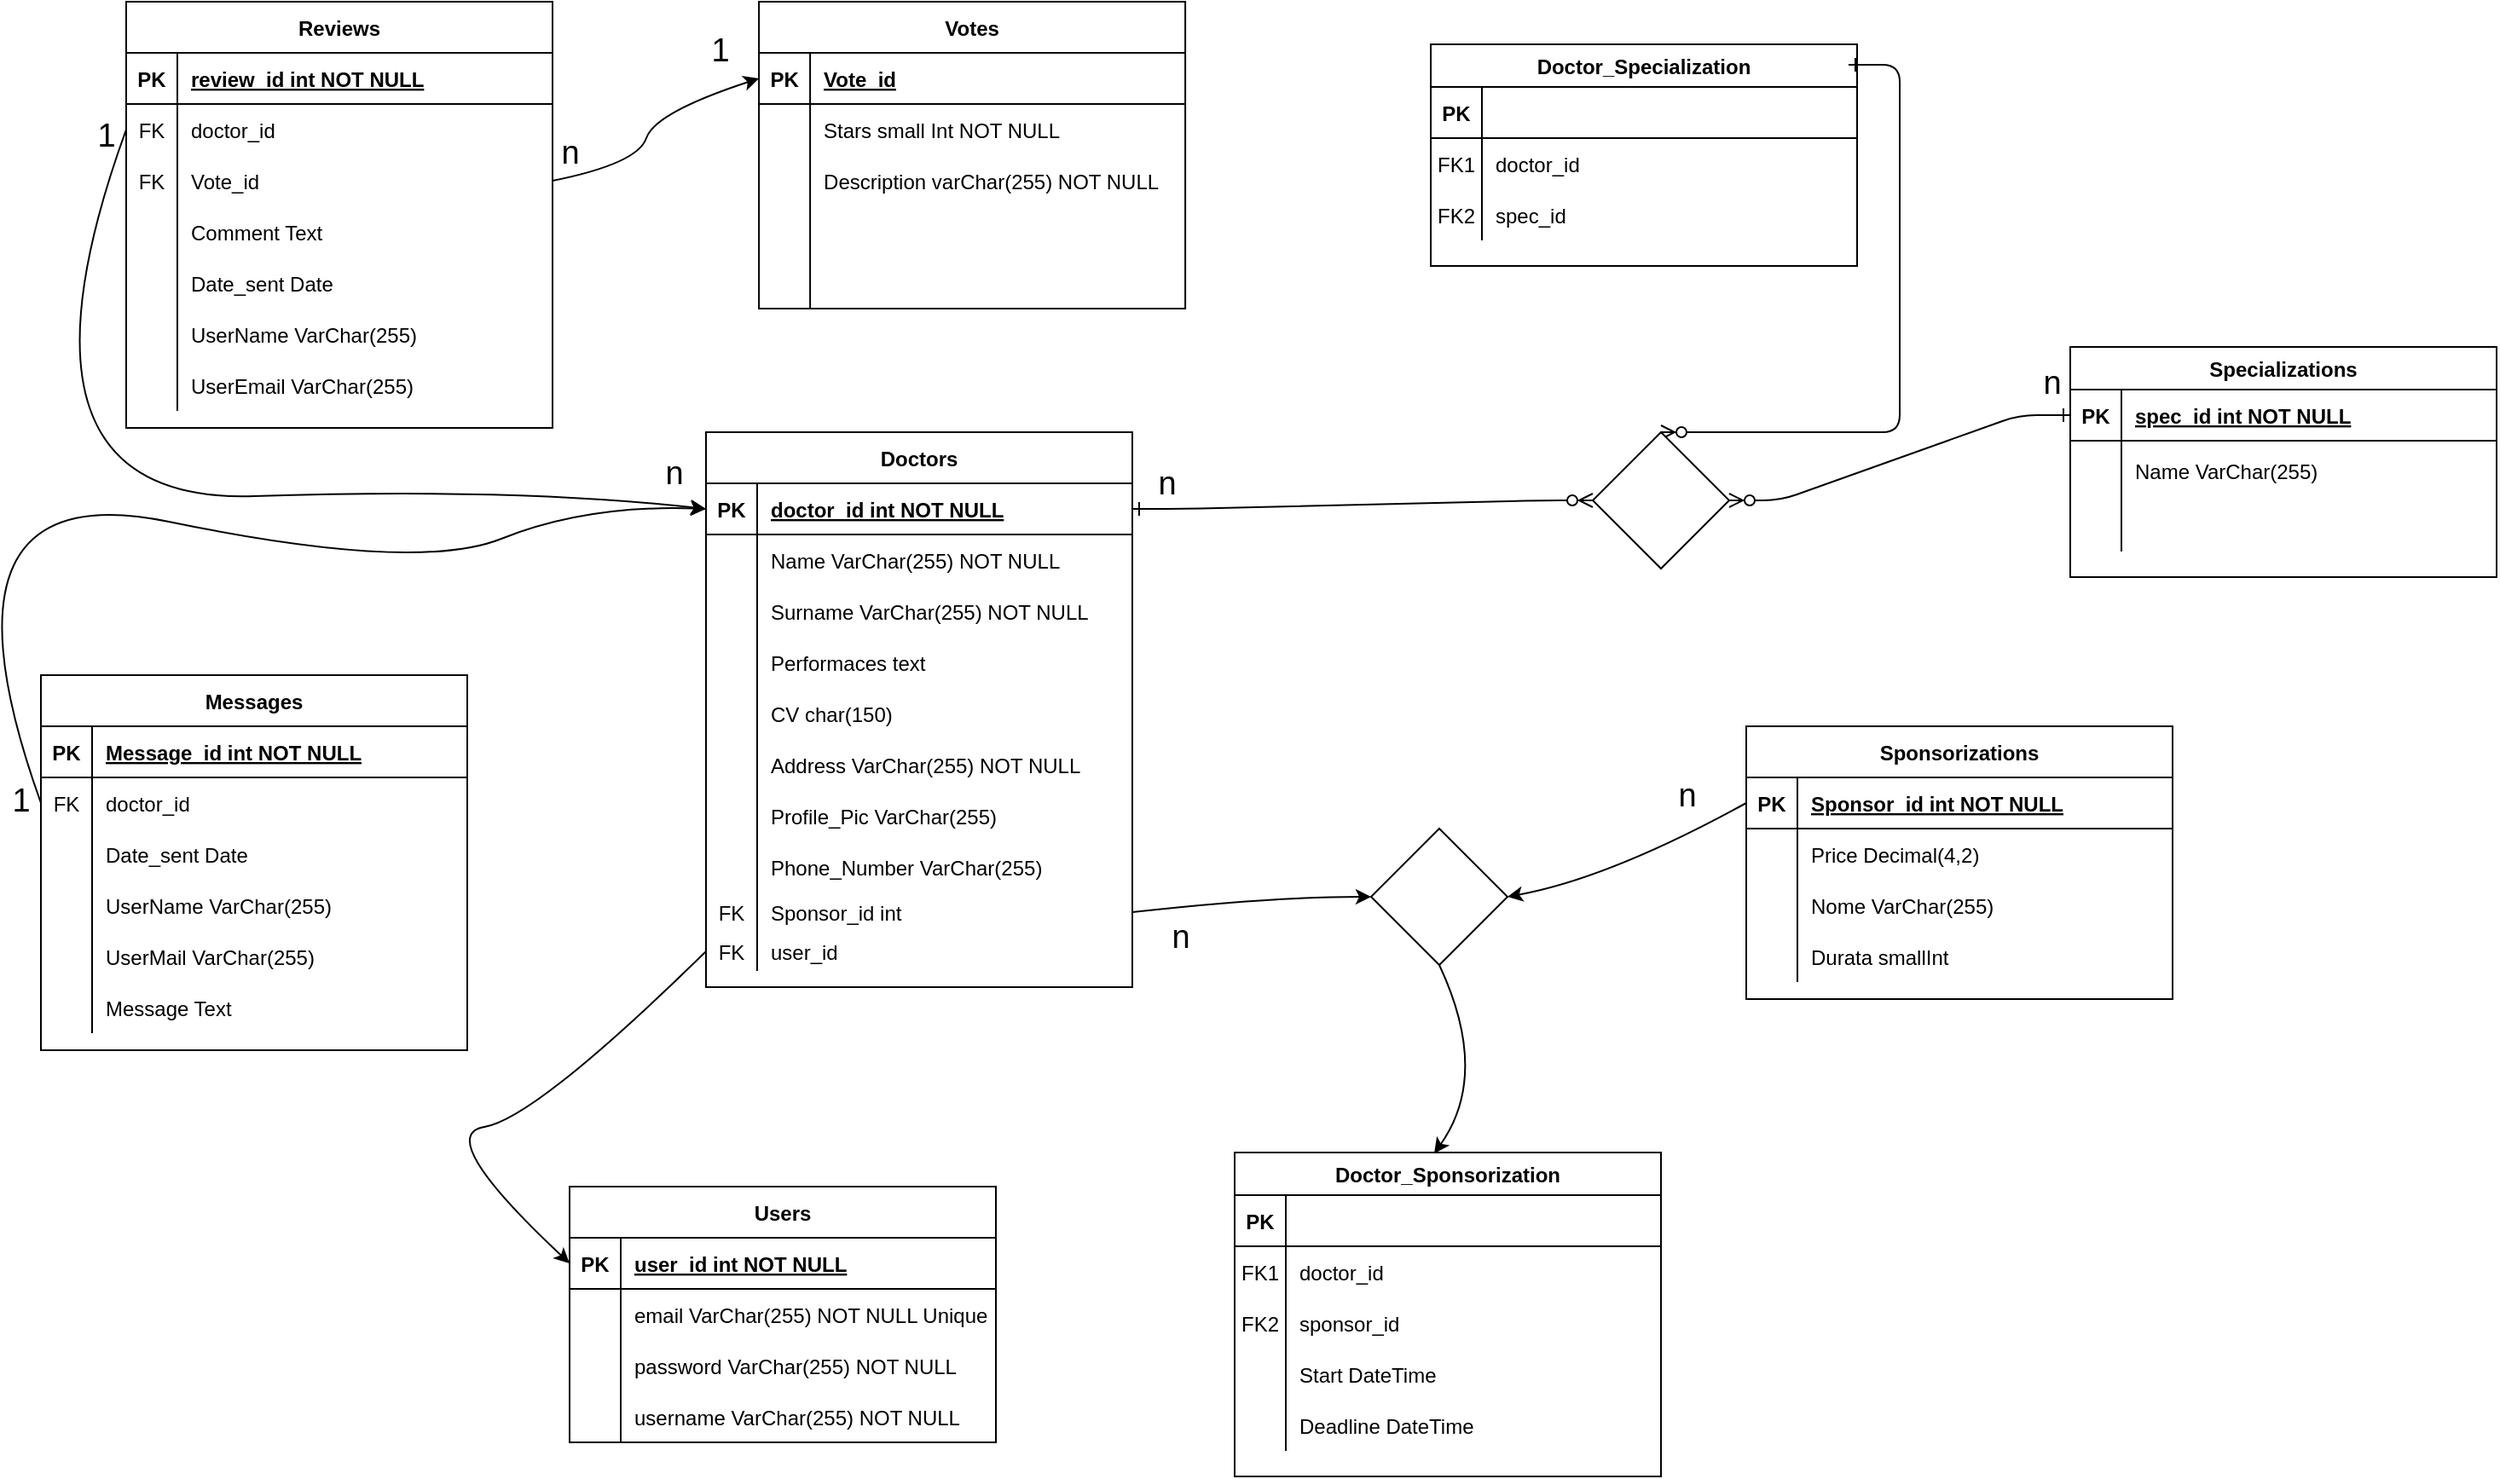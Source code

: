<mxfile version="24.2.5" type="github">
  <diagram id="R2lEEEUBdFMjLlhIrx00" name="Page-1">
    <mxGraphModel dx="2643" dy="923" grid="1" gridSize="10" guides="1" tooltips="1" connect="1" arrows="1" fold="1" page="1" pageScale="1" pageWidth="850" pageHeight="1100" math="0" shadow="0" extFonts="Permanent Marker^https://fonts.googleapis.com/css?family=Permanent+Marker">
      <root>
        <mxCell id="0" />
        <mxCell id="1" parent="0" />
        <mxCell id="C-vyLk0tnHw3VtMMgP7b-1" value="" style="edgeStyle=entityRelationEdgeStyle;endArrow=ERzeroToMany;startArrow=ERone;endFill=1;startFill=0;entryX=0;entryY=0.5;entryDx=0;entryDy=0;" parent="1" source="C-vyLk0tnHw3VtMMgP7b-24" target="udGTzRTCAdAeL52qbq_p-19" edge="1">
          <mxGeometry width="100" height="100" relative="1" as="geometry">
            <mxPoint x="340" y="720" as="sourcePoint" />
            <mxPoint x="440" y="620" as="targetPoint" />
          </mxGeometry>
        </mxCell>
        <mxCell id="udGTzRTCAdAeL52qbq_p-124" value="n" style="edgeLabel;html=1;align=center;verticalAlign=middle;resizable=0;points=[];fontSize=19;" parent="C-vyLk0tnHw3VtMMgP7b-1" vertex="1" connectable="0">
          <mxGeometry x="-0.855" y="8" relative="1" as="geometry">
            <mxPoint y="-7" as="offset" />
          </mxGeometry>
        </mxCell>
        <mxCell id="C-vyLk0tnHw3VtMMgP7b-2" value="Specializations" style="shape=table;startSize=25;container=1;collapsible=1;childLayout=tableLayout;fixedRows=1;rowLines=0;fontStyle=1;align=center;resizeLast=1;" parent="1" vertex="1">
          <mxGeometry x="800" y="217.5" width="250" height="135" as="geometry" />
        </mxCell>
        <mxCell id="C-vyLk0tnHw3VtMMgP7b-3" value="" style="shape=partialRectangle;collapsible=0;dropTarget=0;pointerEvents=0;fillColor=none;points=[[0,0.5],[1,0.5]];portConstraint=eastwest;top=0;left=0;right=0;bottom=1;" parent="C-vyLk0tnHw3VtMMgP7b-2" vertex="1">
          <mxGeometry y="25" width="250" height="30" as="geometry" />
        </mxCell>
        <mxCell id="C-vyLk0tnHw3VtMMgP7b-4" value="PK" style="shape=partialRectangle;overflow=hidden;connectable=0;fillColor=none;top=0;left=0;bottom=0;right=0;fontStyle=1;" parent="C-vyLk0tnHw3VtMMgP7b-3" vertex="1">
          <mxGeometry width="30" height="30" as="geometry">
            <mxRectangle width="30" height="30" as="alternateBounds" />
          </mxGeometry>
        </mxCell>
        <mxCell id="C-vyLk0tnHw3VtMMgP7b-5" value="spec_id int NOT NULL " style="shape=partialRectangle;overflow=hidden;connectable=0;fillColor=none;top=0;left=0;bottom=0;right=0;align=left;spacingLeft=6;fontStyle=5;" parent="C-vyLk0tnHw3VtMMgP7b-3" vertex="1">
          <mxGeometry x="30" width="220" height="30" as="geometry">
            <mxRectangle width="220" height="30" as="alternateBounds" />
          </mxGeometry>
        </mxCell>
        <mxCell id="C-vyLk0tnHw3VtMMgP7b-6" value="" style="shape=partialRectangle;collapsible=0;dropTarget=0;pointerEvents=0;fillColor=none;points=[[0,0.5],[1,0.5]];portConstraint=eastwest;top=0;left=0;right=0;bottom=0;" parent="C-vyLk0tnHw3VtMMgP7b-2" vertex="1">
          <mxGeometry y="55" width="250" height="35" as="geometry" />
        </mxCell>
        <mxCell id="C-vyLk0tnHw3VtMMgP7b-7" value="" style="shape=partialRectangle;overflow=hidden;connectable=0;fillColor=none;top=0;left=0;bottom=0;right=0;" parent="C-vyLk0tnHw3VtMMgP7b-6" vertex="1">
          <mxGeometry width="30" height="35" as="geometry">
            <mxRectangle width="30" height="35" as="alternateBounds" />
          </mxGeometry>
        </mxCell>
        <mxCell id="C-vyLk0tnHw3VtMMgP7b-8" value="Name VarChar(255)" style="shape=partialRectangle;overflow=hidden;connectable=0;fillColor=none;top=0;left=0;bottom=0;right=0;align=left;spacingLeft=6;" parent="C-vyLk0tnHw3VtMMgP7b-6" vertex="1">
          <mxGeometry x="30" width="220" height="35" as="geometry">
            <mxRectangle width="220" height="35" as="alternateBounds" />
          </mxGeometry>
        </mxCell>
        <mxCell id="C-vyLk0tnHw3VtMMgP7b-9" value="" style="shape=partialRectangle;collapsible=0;dropTarget=0;pointerEvents=0;fillColor=none;points=[[0,0.5],[1,0.5]];portConstraint=eastwest;top=0;left=0;right=0;bottom=0;" parent="C-vyLk0tnHw3VtMMgP7b-2" vertex="1">
          <mxGeometry y="90" width="250" height="30" as="geometry" />
        </mxCell>
        <mxCell id="C-vyLk0tnHw3VtMMgP7b-10" value="" style="shape=partialRectangle;overflow=hidden;connectable=0;fillColor=none;top=0;left=0;bottom=0;right=0;" parent="C-vyLk0tnHw3VtMMgP7b-9" vertex="1">
          <mxGeometry width="30" height="30" as="geometry">
            <mxRectangle width="30" height="30" as="alternateBounds" />
          </mxGeometry>
        </mxCell>
        <mxCell id="C-vyLk0tnHw3VtMMgP7b-11" value="" style="shape=partialRectangle;overflow=hidden;connectable=0;fillColor=none;top=0;left=0;bottom=0;right=0;align=left;spacingLeft=6;" parent="C-vyLk0tnHw3VtMMgP7b-9" vertex="1">
          <mxGeometry x="30" width="220" height="30" as="geometry">
            <mxRectangle width="220" height="30" as="alternateBounds" />
          </mxGeometry>
        </mxCell>
        <mxCell id="C-vyLk0tnHw3VtMMgP7b-23" value="Doctors" style="shape=table;startSize=30;container=1;collapsible=1;childLayout=tableLayout;fixedRows=1;rowLines=0;fontStyle=1;align=center;resizeLast=1;" parent="1" vertex="1">
          <mxGeometry y="267.5" width="250" height="325.5" as="geometry" />
        </mxCell>
        <mxCell id="C-vyLk0tnHw3VtMMgP7b-24" value="" style="shape=partialRectangle;collapsible=0;dropTarget=0;pointerEvents=0;fillColor=none;points=[[0,0.5],[1,0.5]];portConstraint=eastwest;top=0;left=0;right=0;bottom=1;" parent="C-vyLk0tnHw3VtMMgP7b-23" vertex="1">
          <mxGeometry y="30" width="250" height="30" as="geometry" />
        </mxCell>
        <mxCell id="C-vyLk0tnHw3VtMMgP7b-25" value="PK" style="shape=partialRectangle;overflow=hidden;connectable=0;fillColor=none;top=0;left=0;bottom=0;right=0;fontStyle=1;" parent="C-vyLk0tnHw3VtMMgP7b-24" vertex="1">
          <mxGeometry width="30" height="30" as="geometry">
            <mxRectangle width="30" height="30" as="alternateBounds" />
          </mxGeometry>
        </mxCell>
        <mxCell id="C-vyLk0tnHw3VtMMgP7b-26" value="doctor_id int NOT NULL " style="shape=partialRectangle;overflow=hidden;connectable=0;fillColor=none;top=0;left=0;bottom=0;right=0;align=left;spacingLeft=6;fontStyle=5;" parent="C-vyLk0tnHw3VtMMgP7b-24" vertex="1">
          <mxGeometry x="30" width="220" height="30" as="geometry">
            <mxRectangle width="220" height="30" as="alternateBounds" />
          </mxGeometry>
        </mxCell>
        <mxCell id="udGTzRTCAdAeL52qbq_p-71" value="" style="shape=partialRectangle;collapsible=0;dropTarget=0;pointerEvents=0;fillColor=none;points=[[0,0.5],[1,0.5]];portConstraint=eastwest;top=0;left=0;right=0;bottom=0;" parent="C-vyLk0tnHw3VtMMgP7b-23" vertex="1">
          <mxGeometry y="60" width="250" height="30" as="geometry" />
        </mxCell>
        <mxCell id="udGTzRTCAdAeL52qbq_p-72" value="" style="shape=partialRectangle;overflow=hidden;connectable=0;fillColor=none;top=0;left=0;bottom=0;right=0;" parent="udGTzRTCAdAeL52qbq_p-71" vertex="1">
          <mxGeometry width="30" height="30" as="geometry">
            <mxRectangle width="30" height="30" as="alternateBounds" />
          </mxGeometry>
        </mxCell>
        <mxCell id="udGTzRTCAdAeL52qbq_p-73" value="Name VarChar(255) NOT NULL" style="shape=partialRectangle;overflow=hidden;connectable=0;fillColor=none;top=0;left=0;bottom=0;right=0;align=left;spacingLeft=6;" parent="udGTzRTCAdAeL52qbq_p-71" vertex="1">
          <mxGeometry x="30" width="220" height="30" as="geometry">
            <mxRectangle width="220" height="30" as="alternateBounds" />
          </mxGeometry>
        </mxCell>
        <mxCell id="udGTzRTCAdAeL52qbq_p-77" value="" style="shape=partialRectangle;collapsible=0;dropTarget=0;pointerEvents=0;fillColor=none;points=[[0,0.5],[1,0.5]];portConstraint=eastwest;top=0;left=0;right=0;bottom=0;" parent="C-vyLk0tnHw3VtMMgP7b-23" vertex="1">
          <mxGeometry y="90" width="250" height="30" as="geometry" />
        </mxCell>
        <mxCell id="udGTzRTCAdAeL52qbq_p-78" value="" style="shape=partialRectangle;overflow=hidden;connectable=0;fillColor=none;top=0;left=0;bottom=0;right=0;" parent="udGTzRTCAdAeL52qbq_p-77" vertex="1">
          <mxGeometry width="30" height="30" as="geometry">
            <mxRectangle width="30" height="30" as="alternateBounds" />
          </mxGeometry>
        </mxCell>
        <mxCell id="udGTzRTCAdAeL52qbq_p-79" value="Surname VarChar(255) NOT NULL" style="shape=partialRectangle;overflow=hidden;connectable=0;fillColor=none;top=0;left=0;bottom=0;right=0;align=left;spacingLeft=6;" parent="udGTzRTCAdAeL52qbq_p-77" vertex="1">
          <mxGeometry x="30" width="220" height="30" as="geometry">
            <mxRectangle width="220" height="30" as="alternateBounds" />
          </mxGeometry>
        </mxCell>
        <mxCell id="udGTzRTCAdAeL52qbq_p-22" value="" style="shape=partialRectangle;collapsible=0;dropTarget=0;pointerEvents=0;fillColor=none;points=[[0,0.5],[1,0.5]];portConstraint=eastwest;top=0;left=0;right=0;bottom=0;" parent="C-vyLk0tnHw3VtMMgP7b-23" vertex="1">
          <mxGeometry y="120" width="250" height="30" as="geometry" />
        </mxCell>
        <mxCell id="udGTzRTCAdAeL52qbq_p-23" value="" style="shape=partialRectangle;overflow=hidden;connectable=0;fillColor=none;top=0;left=0;bottom=0;right=0;" parent="udGTzRTCAdAeL52qbq_p-22" vertex="1">
          <mxGeometry width="30" height="30" as="geometry">
            <mxRectangle width="30" height="30" as="alternateBounds" />
          </mxGeometry>
        </mxCell>
        <mxCell id="udGTzRTCAdAeL52qbq_p-24" value="Performaces text" style="shape=partialRectangle;overflow=hidden;connectable=0;fillColor=none;top=0;left=0;bottom=0;right=0;align=left;spacingLeft=6;" parent="udGTzRTCAdAeL52qbq_p-22" vertex="1">
          <mxGeometry x="30" width="220" height="30" as="geometry">
            <mxRectangle width="220" height="30" as="alternateBounds" />
          </mxGeometry>
        </mxCell>
        <mxCell id="udGTzRTCAdAeL52qbq_p-37" value="" style="shape=partialRectangle;collapsible=0;dropTarget=0;pointerEvents=0;fillColor=none;points=[[0,0.5],[1,0.5]];portConstraint=eastwest;top=0;left=0;right=0;bottom=0;" parent="C-vyLk0tnHw3VtMMgP7b-23" vertex="1">
          <mxGeometry y="150" width="250" height="30" as="geometry" />
        </mxCell>
        <mxCell id="udGTzRTCAdAeL52qbq_p-38" value="" style="shape=partialRectangle;overflow=hidden;connectable=0;fillColor=none;top=0;left=0;bottom=0;right=0;" parent="udGTzRTCAdAeL52qbq_p-37" vertex="1">
          <mxGeometry width="30" height="30" as="geometry">
            <mxRectangle width="30" height="30" as="alternateBounds" />
          </mxGeometry>
        </mxCell>
        <mxCell id="udGTzRTCAdAeL52qbq_p-39" value="CV char(150)" style="shape=partialRectangle;overflow=hidden;connectable=0;fillColor=none;top=0;left=0;bottom=0;right=0;align=left;spacingLeft=6;" parent="udGTzRTCAdAeL52qbq_p-37" vertex="1">
          <mxGeometry x="30" width="220" height="30" as="geometry">
            <mxRectangle width="220" height="30" as="alternateBounds" />
          </mxGeometry>
        </mxCell>
        <mxCell id="udGTzRTCAdAeL52qbq_p-40" value="" style="shape=partialRectangle;collapsible=0;dropTarget=0;pointerEvents=0;fillColor=none;points=[[0,0.5],[1,0.5]];portConstraint=eastwest;top=0;left=0;right=0;bottom=0;" parent="C-vyLk0tnHw3VtMMgP7b-23" vertex="1">
          <mxGeometry y="180" width="250" height="30" as="geometry" />
        </mxCell>
        <mxCell id="udGTzRTCAdAeL52qbq_p-41" value="" style="shape=partialRectangle;overflow=hidden;connectable=0;fillColor=none;top=0;left=0;bottom=0;right=0;" parent="udGTzRTCAdAeL52qbq_p-40" vertex="1">
          <mxGeometry width="30" height="30" as="geometry">
            <mxRectangle width="30" height="30" as="alternateBounds" />
          </mxGeometry>
        </mxCell>
        <mxCell id="udGTzRTCAdAeL52qbq_p-42" value="Address VarChar(255) NOT NULL" style="shape=partialRectangle;overflow=hidden;connectable=0;fillColor=none;top=0;left=0;bottom=0;right=0;align=left;spacingLeft=6;" parent="udGTzRTCAdAeL52qbq_p-40" vertex="1">
          <mxGeometry x="30" width="220" height="30" as="geometry">
            <mxRectangle width="220" height="30" as="alternateBounds" />
          </mxGeometry>
        </mxCell>
        <mxCell id="udGTzRTCAdAeL52qbq_p-80" value="" style="shape=partialRectangle;collapsible=0;dropTarget=0;pointerEvents=0;fillColor=none;points=[[0,0.5],[1,0.5]];portConstraint=eastwest;top=0;left=0;right=0;bottom=0;" parent="C-vyLk0tnHw3VtMMgP7b-23" vertex="1">
          <mxGeometry y="210" width="250" height="30" as="geometry" />
        </mxCell>
        <mxCell id="udGTzRTCAdAeL52qbq_p-81" value="" style="shape=partialRectangle;overflow=hidden;connectable=0;fillColor=none;top=0;left=0;bottom=0;right=0;" parent="udGTzRTCAdAeL52qbq_p-80" vertex="1">
          <mxGeometry width="30" height="30" as="geometry">
            <mxRectangle width="30" height="30" as="alternateBounds" />
          </mxGeometry>
        </mxCell>
        <mxCell id="udGTzRTCAdAeL52qbq_p-82" value="Profile_Pic VarChar(255)" style="shape=partialRectangle;overflow=hidden;connectable=0;fillColor=none;top=0;left=0;bottom=0;right=0;align=left;spacingLeft=6;" parent="udGTzRTCAdAeL52qbq_p-80" vertex="1">
          <mxGeometry x="30" width="220" height="30" as="geometry">
            <mxRectangle width="220" height="30" as="alternateBounds" />
          </mxGeometry>
        </mxCell>
        <mxCell id="udGTzRTCAdAeL52qbq_p-43" value="" style="shape=partialRectangle;collapsible=0;dropTarget=0;pointerEvents=0;fillColor=none;points=[[0,0.5],[1,0.5]];portConstraint=eastwest;top=0;left=0;right=0;bottom=0;" parent="C-vyLk0tnHw3VtMMgP7b-23" vertex="1">
          <mxGeometry y="240" width="250" height="30" as="geometry" />
        </mxCell>
        <mxCell id="udGTzRTCAdAeL52qbq_p-44" value="" style="shape=partialRectangle;overflow=hidden;connectable=0;fillColor=none;top=0;left=0;bottom=0;right=0;" parent="udGTzRTCAdAeL52qbq_p-43" vertex="1">
          <mxGeometry width="30" height="30" as="geometry">
            <mxRectangle width="30" height="30" as="alternateBounds" />
          </mxGeometry>
        </mxCell>
        <mxCell id="udGTzRTCAdAeL52qbq_p-45" value="Phone_Number VarChar(255)" style="shape=partialRectangle;overflow=hidden;connectable=0;fillColor=none;top=0;left=0;bottom=0;right=0;align=left;spacingLeft=6;" parent="udGTzRTCAdAeL52qbq_p-43" vertex="1">
          <mxGeometry x="30" width="220" height="30" as="geometry">
            <mxRectangle width="220" height="30" as="alternateBounds" />
          </mxGeometry>
        </mxCell>
        <mxCell id="udGTzRTCAdAeL52qbq_p-56" value="" style="shape=partialRectangle;collapsible=0;dropTarget=0;pointerEvents=0;fillColor=none;points=[[0,0.5],[1,0.5]];portConstraint=eastwest;top=0;left=0;right=0;bottom=0;" parent="C-vyLk0tnHw3VtMMgP7b-23" vertex="1">
          <mxGeometry y="270" width="250" height="23" as="geometry" />
        </mxCell>
        <mxCell id="udGTzRTCAdAeL52qbq_p-57" value="FK" style="shape=partialRectangle;overflow=hidden;connectable=0;fillColor=none;top=0;left=0;bottom=0;right=0;" parent="udGTzRTCAdAeL52qbq_p-56" vertex="1">
          <mxGeometry width="30" height="23" as="geometry">
            <mxRectangle width="30" height="23" as="alternateBounds" />
          </mxGeometry>
        </mxCell>
        <mxCell id="udGTzRTCAdAeL52qbq_p-58" value="Sponsor_id int " style="shape=partialRectangle;overflow=hidden;connectable=0;fillColor=none;top=0;left=0;bottom=0;right=0;align=left;spacingLeft=6;" parent="udGTzRTCAdAeL52qbq_p-56" vertex="1">
          <mxGeometry x="30" width="220" height="23" as="geometry">
            <mxRectangle width="220" height="23" as="alternateBounds" />
          </mxGeometry>
        </mxCell>
        <mxCell id="oqclp9XurYzdOiV90XAn-75" value="" style="shape=partialRectangle;collapsible=0;dropTarget=0;pointerEvents=0;fillColor=none;points=[[0,0.5],[1,0.5]];portConstraint=eastwest;top=0;left=0;right=0;bottom=0;" vertex="1" parent="C-vyLk0tnHw3VtMMgP7b-23">
          <mxGeometry y="293" width="250" height="23" as="geometry" />
        </mxCell>
        <mxCell id="oqclp9XurYzdOiV90XAn-76" value="FK" style="shape=partialRectangle;overflow=hidden;connectable=0;fillColor=none;top=0;left=0;bottom=0;right=0;" vertex="1" parent="oqclp9XurYzdOiV90XAn-75">
          <mxGeometry width="30" height="23" as="geometry">
            <mxRectangle width="30" height="23" as="alternateBounds" />
          </mxGeometry>
        </mxCell>
        <mxCell id="oqclp9XurYzdOiV90XAn-77" value="user_id" style="shape=partialRectangle;overflow=hidden;connectable=0;fillColor=none;top=0;left=0;bottom=0;right=0;align=left;spacingLeft=6;" vertex="1" parent="oqclp9XurYzdOiV90XAn-75">
          <mxGeometry x="30" width="220" height="23" as="geometry">
            <mxRectangle width="220" height="23" as="alternateBounds" />
          </mxGeometry>
        </mxCell>
        <mxCell id="udGTzRTCAdAeL52qbq_p-2" value="Doctor_Specialization" style="shape=table;startSize=25;container=1;collapsible=1;childLayout=tableLayout;fixedRows=1;rowLines=0;fontStyle=1;align=center;resizeLast=1;" parent="1" vertex="1">
          <mxGeometry x="425" y="40" width="250" height="130" as="geometry" />
        </mxCell>
        <mxCell id="udGTzRTCAdAeL52qbq_p-3" value="" style="shape=partialRectangle;collapsible=0;dropTarget=0;pointerEvents=0;fillColor=none;points=[[0,0.5],[1,0.5]];portConstraint=eastwest;top=0;left=0;right=0;bottom=1;" parent="udGTzRTCAdAeL52qbq_p-2" vertex="1">
          <mxGeometry y="25" width="250" height="30" as="geometry" />
        </mxCell>
        <mxCell id="udGTzRTCAdAeL52qbq_p-4" value="PK" style="shape=partialRectangle;overflow=hidden;connectable=0;fillColor=none;top=0;left=0;bottom=0;right=0;fontStyle=1;" parent="udGTzRTCAdAeL52qbq_p-3" vertex="1">
          <mxGeometry width="30" height="30" as="geometry">
            <mxRectangle width="30" height="30" as="alternateBounds" />
          </mxGeometry>
        </mxCell>
        <mxCell id="udGTzRTCAdAeL52qbq_p-5" value="" style="shape=partialRectangle;overflow=hidden;connectable=0;fillColor=none;top=0;left=0;bottom=0;right=0;align=left;spacingLeft=6;fontStyle=5;" parent="udGTzRTCAdAeL52qbq_p-3" vertex="1">
          <mxGeometry x="30" width="220" height="30" as="geometry">
            <mxRectangle width="220" height="30" as="alternateBounds" />
          </mxGeometry>
        </mxCell>
        <mxCell id="udGTzRTCAdAeL52qbq_p-6" value="" style="shape=partialRectangle;collapsible=0;dropTarget=0;pointerEvents=0;fillColor=none;points=[[0,0.5],[1,0.5]];portConstraint=eastwest;top=0;left=0;right=0;bottom=0;" parent="udGTzRTCAdAeL52qbq_p-2" vertex="1">
          <mxGeometry y="55" width="250" height="30" as="geometry" />
        </mxCell>
        <mxCell id="udGTzRTCAdAeL52qbq_p-7" value="FK1" style="shape=partialRectangle;overflow=hidden;connectable=0;fillColor=none;top=0;left=0;bottom=0;right=0;" parent="udGTzRTCAdAeL52qbq_p-6" vertex="1">
          <mxGeometry width="30" height="30" as="geometry">
            <mxRectangle width="30" height="30" as="alternateBounds" />
          </mxGeometry>
        </mxCell>
        <mxCell id="udGTzRTCAdAeL52qbq_p-8" value="doctor_id" style="shape=partialRectangle;overflow=hidden;connectable=0;fillColor=none;top=0;left=0;bottom=0;right=0;align=left;spacingLeft=6;" parent="udGTzRTCAdAeL52qbq_p-6" vertex="1">
          <mxGeometry x="30" width="220" height="30" as="geometry">
            <mxRectangle width="220" height="30" as="alternateBounds" />
          </mxGeometry>
        </mxCell>
        <mxCell id="udGTzRTCAdAeL52qbq_p-9" value="" style="shape=partialRectangle;collapsible=0;dropTarget=0;pointerEvents=0;fillColor=none;points=[[0,0.5],[1,0.5]];portConstraint=eastwest;top=0;left=0;right=0;bottom=0;" parent="udGTzRTCAdAeL52qbq_p-2" vertex="1">
          <mxGeometry y="85" width="250" height="30" as="geometry" />
        </mxCell>
        <mxCell id="udGTzRTCAdAeL52qbq_p-10" value="FK2" style="shape=partialRectangle;overflow=hidden;connectable=0;fillColor=none;top=0;left=0;bottom=0;right=0;" parent="udGTzRTCAdAeL52qbq_p-9" vertex="1">
          <mxGeometry width="30" height="30" as="geometry">
            <mxRectangle width="30" height="30" as="alternateBounds" />
          </mxGeometry>
        </mxCell>
        <mxCell id="udGTzRTCAdAeL52qbq_p-11" value="spec_id" style="shape=partialRectangle;overflow=hidden;connectable=0;fillColor=none;top=0;left=0;bottom=0;right=0;align=left;spacingLeft=6;" parent="udGTzRTCAdAeL52qbq_p-9" vertex="1">
          <mxGeometry x="30" width="220" height="30" as="geometry">
            <mxRectangle width="220" height="30" as="alternateBounds" />
          </mxGeometry>
        </mxCell>
        <mxCell id="udGTzRTCAdAeL52qbq_p-18" value="" style="edgeStyle=entityRelationEdgeStyle;endArrow=ERzeroToMany;startArrow=ERone;endFill=1;startFill=0;entryX=1;entryY=0.5;entryDx=0;entryDy=0;exitX=0;exitY=0.5;exitDx=0;exitDy=0;" parent="1" source="C-vyLk0tnHw3VtMMgP7b-3" target="udGTzRTCAdAeL52qbq_p-19" edge="1">
          <mxGeometry width="100" height="100" relative="1" as="geometry">
            <mxPoint x="730" y="303" as="sourcePoint" />
            <mxPoint x="920" y="170" as="targetPoint" />
          </mxGeometry>
        </mxCell>
        <mxCell id="udGTzRTCAdAeL52qbq_p-20" value="" style="edgeStyle=entityRelationEdgeStyle;endArrow=ERzeroToMany;startArrow=ERone;endFill=1;startFill=0;entryX=0.5;entryY=0;entryDx=0;entryDy=0;" parent="1" target="udGTzRTCAdAeL52qbq_p-19" edge="1">
          <mxGeometry width="100" height="100" relative="1" as="geometry">
            <mxPoint x="670" y="52" as="sourcePoint" />
            <mxPoint x="650" y="217.5" as="targetPoint" />
            <Array as="points">
              <mxPoint x="730" y="119.99" />
              <mxPoint x="720" y="100" />
              <mxPoint x="630" y="210" />
              <mxPoint x="430" y="139.99" />
            </Array>
          </mxGeometry>
        </mxCell>
        <mxCell id="udGTzRTCAdAeL52qbq_p-19" value="" style="rhombus;whiteSpace=wrap;html=1;" parent="1" vertex="1">
          <mxGeometry x="520" y="267.5" width="80" height="80" as="geometry" />
        </mxCell>
        <mxCell id="udGTzRTCAdAeL52qbq_p-25" value="Reviews" style="shape=table;startSize=30;container=1;collapsible=1;childLayout=tableLayout;fixedRows=1;rowLines=0;fontStyle=1;align=center;resizeLast=1;" parent="1" vertex="1">
          <mxGeometry x="-340" y="15" width="250" height="250" as="geometry" />
        </mxCell>
        <mxCell id="udGTzRTCAdAeL52qbq_p-26" value="" style="shape=partialRectangle;collapsible=0;dropTarget=0;pointerEvents=0;fillColor=none;points=[[0,0.5],[1,0.5]];portConstraint=eastwest;top=0;left=0;right=0;bottom=1;" parent="udGTzRTCAdAeL52qbq_p-25" vertex="1">
          <mxGeometry y="30" width="250" height="30" as="geometry" />
        </mxCell>
        <mxCell id="udGTzRTCAdAeL52qbq_p-27" value="PK" style="shape=partialRectangle;overflow=hidden;connectable=0;fillColor=none;top=0;left=0;bottom=0;right=0;fontStyle=1;" parent="udGTzRTCAdAeL52qbq_p-26" vertex="1">
          <mxGeometry width="30" height="30" as="geometry">
            <mxRectangle width="30" height="30" as="alternateBounds" />
          </mxGeometry>
        </mxCell>
        <mxCell id="udGTzRTCAdAeL52qbq_p-28" value="review_id int NOT NULL " style="shape=partialRectangle;overflow=hidden;connectable=0;fillColor=none;top=0;left=0;bottom=0;right=0;align=left;spacingLeft=6;fontStyle=5;" parent="udGTzRTCAdAeL52qbq_p-26" vertex="1">
          <mxGeometry x="30" width="220" height="30" as="geometry">
            <mxRectangle width="220" height="30" as="alternateBounds" />
          </mxGeometry>
        </mxCell>
        <mxCell id="udGTzRTCAdAeL52qbq_p-29" value="" style="shape=partialRectangle;collapsible=0;dropTarget=0;pointerEvents=0;fillColor=none;points=[[0,0.5],[1,0.5]];portConstraint=eastwest;top=0;left=0;right=0;bottom=0;" parent="udGTzRTCAdAeL52qbq_p-25" vertex="1">
          <mxGeometry y="60" width="250" height="30" as="geometry" />
        </mxCell>
        <mxCell id="udGTzRTCAdAeL52qbq_p-30" value="FK" style="shape=partialRectangle;overflow=hidden;connectable=0;fillColor=none;top=0;left=0;bottom=0;right=0;" parent="udGTzRTCAdAeL52qbq_p-29" vertex="1">
          <mxGeometry width="30" height="30" as="geometry">
            <mxRectangle width="30" height="30" as="alternateBounds" />
          </mxGeometry>
        </mxCell>
        <mxCell id="udGTzRTCAdAeL52qbq_p-31" value="doctor_id" style="shape=partialRectangle;overflow=hidden;connectable=0;fillColor=none;top=0;left=0;bottom=0;right=0;align=left;spacingLeft=6;" parent="udGTzRTCAdAeL52qbq_p-29" vertex="1">
          <mxGeometry x="30" width="220" height="30" as="geometry">
            <mxRectangle width="220" height="30" as="alternateBounds" />
          </mxGeometry>
        </mxCell>
        <mxCell id="udGTzRTCAdAeL52qbq_p-32" value="" style="shape=partialRectangle;collapsible=0;dropTarget=0;pointerEvents=0;fillColor=none;points=[[0,0.5],[1,0.5]];portConstraint=eastwest;top=0;left=0;right=0;bottom=0;" parent="udGTzRTCAdAeL52qbq_p-25" vertex="1">
          <mxGeometry y="90" width="250" height="30" as="geometry" />
        </mxCell>
        <mxCell id="udGTzRTCAdAeL52qbq_p-33" value="FK" style="shape=partialRectangle;overflow=hidden;connectable=0;fillColor=none;top=0;left=0;bottom=0;right=0;" parent="udGTzRTCAdAeL52qbq_p-32" vertex="1">
          <mxGeometry width="30" height="30" as="geometry">
            <mxRectangle width="30" height="30" as="alternateBounds" />
          </mxGeometry>
        </mxCell>
        <mxCell id="udGTzRTCAdAeL52qbq_p-34" value="Vote_id" style="shape=partialRectangle;overflow=hidden;connectable=0;fillColor=none;top=0;left=0;bottom=0;right=0;align=left;spacingLeft=6;" parent="udGTzRTCAdAeL52qbq_p-32" vertex="1">
          <mxGeometry x="30" width="220" height="30" as="geometry">
            <mxRectangle width="220" height="30" as="alternateBounds" />
          </mxGeometry>
        </mxCell>
        <mxCell id="udGTzRTCAdAeL52qbq_p-118" value="" style="shape=partialRectangle;collapsible=0;dropTarget=0;pointerEvents=0;fillColor=none;points=[[0,0.5],[1,0.5]];portConstraint=eastwest;top=0;left=0;right=0;bottom=0;" parent="udGTzRTCAdAeL52qbq_p-25" vertex="1">
          <mxGeometry y="120" width="250" height="30" as="geometry" />
        </mxCell>
        <mxCell id="udGTzRTCAdAeL52qbq_p-119" value="" style="shape=partialRectangle;overflow=hidden;connectable=0;fillColor=none;top=0;left=0;bottom=0;right=0;" parent="udGTzRTCAdAeL52qbq_p-118" vertex="1">
          <mxGeometry width="30" height="30" as="geometry">
            <mxRectangle width="30" height="30" as="alternateBounds" />
          </mxGeometry>
        </mxCell>
        <mxCell id="udGTzRTCAdAeL52qbq_p-120" value="Comment Text" style="shape=partialRectangle;overflow=hidden;connectable=0;fillColor=none;top=0;left=0;bottom=0;right=0;align=left;spacingLeft=6;" parent="udGTzRTCAdAeL52qbq_p-118" vertex="1">
          <mxGeometry x="30" width="220" height="30" as="geometry">
            <mxRectangle width="220" height="30" as="alternateBounds" />
          </mxGeometry>
        </mxCell>
        <mxCell id="udGTzRTCAdAeL52qbq_p-121" value="" style="shape=partialRectangle;collapsible=0;dropTarget=0;pointerEvents=0;fillColor=none;points=[[0,0.5],[1,0.5]];portConstraint=eastwest;top=0;left=0;right=0;bottom=0;" parent="udGTzRTCAdAeL52qbq_p-25" vertex="1">
          <mxGeometry y="150" width="250" height="30" as="geometry" />
        </mxCell>
        <mxCell id="udGTzRTCAdAeL52qbq_p-122" value="" style="shape=partialRectangle;overflow=hidden;connectable=0;fillColor=none;top=0;left=0;bottom=0;right=0;" parent="udGTzRTCAdAeL52qbq_p-121" vertex="1">
          <mxGeometry width="30" height="30" as="geometry">
            <mxRectangle width="30" height="30" as="alternateBounds" />
          </mxGeometry>
        </mxCell>
        <mxCell id="udGTzRTCAdAeL52qbq_p-123" value="Date_sent Date" style="shape=partialRectangle;overflow=hidden;connectable=0;fillColor=none;top=0;left=0;bottom=0;right=0;align=left;spacingLeft=6;" parent="udGTzRTCAdAeL52qbq_p-121" vertex="1">
          <mxGeometry x="30" width="220" height="30" as="geometry">
            <mxRectangle width="220" height="30" as="alternateBounds" />
          </mxGeometry>
        </mxCell>
        <mxCell id="oqclp9XurYzdOiV90XAn-82" value="" style="shape=partialRectangle;collapsible=0;dropTarget=0;pointerEvents=0;fillColor=none;points=[[0,0.5],[1,0.5]];portConstraint=eastwest;top=0;left=0;right=0;bottom=0;" vertex="1" parent="udGTzRTCAdAeL52qbq_p-25">
          <mxGeometry y="180" width="250" height="30" as="geometry" />
        </mxCell>
        <mxCell id="oqclp9XurYzdOiV90XAn-83" value="" style="shape=partialRectangle;overflow=hidden;connectable=0;fillColor=none;top=0;left=0;bottom=0;right=0;" vertex="1" parent="oqclp9XurYzdOiV90XAn-82">
          <mxGeometry width="30" height="30" as="geometry">
            <mxRectangle width="30" height="30" as="alternateBounds" />
          </mxGeometry>
        </mxCell>
        <mxCell id="oqclp9XurYzdOiV90XAn-84" value="UserName VarChar(255)" style="shape=partialRectangle;overflow=hidden;connectable=0;fillColor=none;top=0;left=0;bottom=0;right=0;align=left;spacingLeft=6;" vertex="1" parent="oqclp9XurYzdOiV90XAn-82">
          <mxGeometry x="30" width="220" height="30" as="geometry">
            <mxRectangle width="220" height="30" as="alternateBounds" />
          </mxGeometry>
        </mxCell>
        <mxCell id="oqclp9XurYzdOiV90XAn-85" value="" style="shape=partialRectangle;collapsible=0;dropTarget=0;pointerEvents=0;fillColor=none;points=[[0,0.5],[1,0.5]];portConstraint=eastwest;top=0;left=0;right=0;bottom=0;" vertex="1" parent="udGTzRTCAdAeL52qbq_p-25">
          <mxGeometry y="210" width="250" height="30" as="geometry" />
        </mxCell>
        <mxCell id="oqclp9XurYzdOiV90XAn-86" value="" style="shape=partialRectangle;overflow=hidden;connectable=0;fillColor=none;top=0;left=0;bottom=0;right=0;" vertex="1" parent="oqclp9XurYzdOiV90XAn-85">
          <mxGeometry width="30" height="30" as="geometry">
            <mxRectangle width="30" height="30" as="alternateBounds" />
          </mxGeometry>
        </mxCell>
        <mxCell id="oqclp9XurYzdOiV90XAn-87" value="UserEmail VarChar(255)" style="shape=partialRectangle;overflow=hidden;connectable=0;fillColor=none;top=0;left=0;bottom=0;right=0;align=left;spacingLeft=6;" vertex="1" parent="oqclp9XurYzdOiV90XAn-85">
          <mxGeometry x="30" width="220" height="30" as="geometry">
            <mxRectangle width="220" height="30" as="alternateBounds" />
          </mxGeometry>
        </mxCell>
        <mxCell id="udGTzRTCAdAeL52qbq_p-36" value="" style="curved=1;endArrow=classic;html=1;rounded=0;entryX=0;entryY=0.5;entryDx=0;entryDy=0;exitX=0;exitY=0.5;exitDx=0;exitDy=0;" parent="1" source="udGTzRTCAdAeL52qbq_p-29" target="C-vyLk0tnHw3VtMMgP7b-24" edge="1">
          <mxGeometry width="50" height="50" relative="1" as="geometry">
            <mxPoint y="430" as="sourcePoint" />
            <mxPoint x="-40" y="370" as="targetPoint" />
            <Array as="points">
              <mxPoint x="-420" y="310" />
              <mxPoint x="-110" y="300" />
            </Array>
          </mxGeometry>
        </mxCell>
        <mxCell id="udGTzRTCAdAeL52qbq_p-46" value="Messages" style="shape=table;startSize=30;container=1;collapsible=1;childLayout=tableLayout;fixedRows=1;rowLines=0;fontStyle=1;align=center;resizeLast=1;" parent="1" vertex="1">
          <mxGeometry x="-390" y="410" width="250" height="220" as="geometry" />
        </mxCell>
        <mxCell id="udGTzRTCAdAeL52qbq_p-47" value="" style="shape=partialRectangle;collapsible=0;dropTarget=0;pointerEvents=0;fillColor=none;points=[[0,0.5],[1,0.5]];portConstraint=eastwest;top=0;left=0;right=0;bottom=1;" parent="udGTzRTCAdAeL52qbq_p-46" vertex="1">
          <mxGeometry y="30" width="250" height="30" as="geometry" />
        </mxCell>
        <mxCell id="udGTzRTCAdAeL52qbq_p-48" value="PK" style="shape=partialRectangle;overflow=hidden;connectable=0;fillColor=none;top=0;left=0;bottom=0;right=0;fontStyle=1;" parent="udGTzRTCAdAeL52qbq_p-47" vertex="1">
          <mxGeometry width="30" height="30" as="geometry">
            <mxRectangle width="30" height="30" as="alternateBounds" />
          </mxGeometry>
        </mxCell>
        <mxCell id="udGTzRTCAdAeL52qbq_p-49" value="Message_id int NOT NULL " style="shape=partialRectangle;overflow=hidden;connectable=0;fillColor=none;top=0;left=0;bottom=0;right=0;align=left;spacingLeft=6;fontStyle=5;" parent="udGTzRTCAdAeL52qbq_p-47" vertex="1">
          <mxGeometry x="30" width="220" height="30" as="geometry">
            <mxRectangle width="220" height="30" as="alternateBounds" />
          </mxGeometry>
        </mxCell>
        <mxCell id="udGTzRTCAdAeL52qbq_p-50" value="" style="shape=partialRectangle;collapsible=0;dropTarget=0;pointerEvents=0;fillColor=none;points=[[0,0.5],[1,0.5]];portConstraint=eastwest;top=0;left=0;right=0;bottom=0;" parent="udGTzRTCAdAeL52qbq_p-46" vertex="1">
          <mxGeometry y="60" width="250" height="30" as="geometry" />
        </mxCell>
        <mxCell id="udGTzRTCAdAeL52qbq_p-51" value="FK" style="shape=partialRectangle;overflow=hidden;connectable=0;fillColor=none;top=0;left=0;bottom=0;right=0;" parent="udGTzRTCAdAeL52qbq_p-50" vertex="1">
          <mxGeometry width="30" height="30" as="geometry">
            <mxRectangle width="30" height="30" as="alternateBounds" />
          </mxGeometry>
        </mxCell>
        <mxCell id="udGTzRTCAdAeL52qbq_p-52" value="doctor_id" style="shape=partialRectangle;overflow=hidden;connectable=0;fillColor=none;top=0;left=0;bottom=0;right=0;align=left;spacingLeft=6;" parent="udGTzRTCAdAeL52qbq_p-50" vertex="1">
          <mxGeometry x="30" width="220" height="30" as="geometry">
            <mxRectangle width="220" height="30" as="alternateBounds" />
          </mxGeometry>
        </mxCell>
        <mxCell id="udGTzRTCAdAeL52qbq_p-53" value="" style="shape=partialRectangle;collapsible=0;dropTarget=0;pointerEvents=0;fillColor=none;points=[[0,0.5],[1,0.5]];portConstraint=eastwest;top=0;left=0;right=0;bottom=0;" parent="udGTzRTCAdAeL52qbq_p-46" vertex="1">
          <mxGeometry y="90" width="250" height="30" as="geometry" />
        </mxCell>
        <mxCell id="udGTzRTCAdAeL52qbq_p-54" value="" style="shape=partialRectangle;overflow=hidden;connectable=0;fillColor=none;top=0;left=0;bottom=0;right=0;" parent="udGTzRTCAdAeL52qbq_p-53" vertex="1">
          <mxGeometry width="30" height="30" as="geometry">
            <mxRectangle width="30" height="30" as="alternateBounds" />
          </mxGeometry>
        </mxCell>
        <mxCell id="udGTzRTCAdAeL52qbq_p-55" value="Date_sent Date" style="shape=partialRectangle;overflow=hidden;connectable=0;fillColor=none;top=0;left=0;bottom=0;right=0;align=left;spacingLeft=6;" parent="udGTzRTCAdAeL52qbq_p-53" vertex="1">
          <mxGeometry x="30" width="220" height="30" as="geometry">
            <mxRectangle width="220" height="30" as="alternateBounds" />
          </mxGeometry>
        </mxCell>
        <mxCell id="udGTzRTCAdAeL52qbq_p-135" value="" style="shape=partialRectangle;collapsible=0;dropTarget=0;pointerEvents=0;fillColor=none;points=[[0,0.5],[1,0.5]];portConstraint=eastwest;top=0;left=0;right=0;bottom=0;" parent="udGTzRTCAdAeL52qbq_p-46" vertex="1">
          <mxGeometry y="120" width="250" height="30" as="geometry" />
        </mxCell>
        <mxCell id="udGTzRTCAdAeL52qbq_p-136" value="" style="shape=partialRectangle;overflow=hidden;connectable=0;fillColor=none;top=0;left=0;bottom=0;right=0;" parent="udGTzRTCAdAeL52qbq_p-135" vertex="1">
          <mxGeometry width="30" height="30" as="geometry">
            <mxRectangle width="30" height="30" as="alternateBounds" />
          </mxGeometry>
        </mxCell>
        <mxCell id="udGTzRTCAdAeL52qbq_p-137" value="UserName VarChar(255)" style="shape=partialRectangle;overflow=hidden;connectable=0;fillColor=none;top=0;left=0;bottom=0;right=0;align=left;spacingLeft=6;" parent="udGTzRTCAdAeL52qbq_p-135" vertex="1">
          <mxGeometry x="30" width="220" height="30" as="geometry">
            <mxRectangle width="220" height="30" as="alternateBounds" />
          </mxGeometry>
        </mxCell>
        <mxCell id="udGTzRTCAdAeL52qbq_p-138" value="" style="shape=partialRectangle;collapsible=0;dropTarget=0;pointerEvents=0;fillColor=none;points=[[0,0.5],[1,0.5]];portConstraint=eastwest;top=0;left=0;right=0;bottom=0;" parent="udGTzRTCAdAeL52qbq_p-46" vertex="1">
          <mxGeometry y="150" width="250" height="30" as="geometry" />
        </mxCell>
        <mxCell id="udGTzRTCAdAeL52qbq_p-139" value="" style="shape=partialRectangle;overflow=hidden;connectable=0;fillColor=none;top=0;left=0;bottom=0;right=0;" parent="udGTzRTCAdAeL52qbq_p-138" vertex="1">
          <mxGeometry width="30" height="30" as="geometry">
            <mxRectangle width="30" height="30" as="alternateBounds" />
          </mxGeometry>
        </mxCell>
        <mxCell id="udGTzRTCAdAeL52qbq_p-140" value="UserMail VarChar(255)" style="shape=partialRectangle;overflow=hidden;connectable=0;fillColor=none;top=0;left=0;bottom=0;right=0;align=left;spacingLeft=6;" parent="udGTzRTCAdAeL52qbq_p-138" vertex="1">
          <mxGeometry x="30" width="220" height="30" as="geometry">
            <mxRectangle width="220" height="30" as="alternateBounds" />
          </mxGeometry>
        </mxCell>
        <mxCell id="udGTzRTCAdAeL52qbq_p-141" value="" style="shape=partialRectangle;collapsible=0;dropTarget=0;pointerEvents=0;fillColor=none;points=[[0,0.5],[1,0.5]];portConstraint=eastwest;top=0;left=0;right=0;bottom=0;" parent="udGTzRTCAdAeL52qbq_p-46" vertex="1">
          <mxGeometry y="180" width="250" height="30" as="geometry" />
        </mxCell>
        <mxCell id="udGTzRTCAdAeL52qbq_p-142" value="" style="shape=partialRectangle;overflow=hidden;connectable=0;fillColor=none;top=0;left=0;bottom=0;right=0;" parent="udGTzRTCAdAeL52qbq_p-141" vertex="1">
          <mxGeometry width="30" height="30" as="geometry">
            <mxRectangle width="30" height="30" as="alternateBounds" />
          </mxGeometry>
        </mxCell>
        <mxCell id="udGTzRTCAdAeL52qbq_p-143" value="Message Text" style="shape=partialRectangle;overflow=hidden;connectable=0;fillColor=none;top=0;left=0;bottom=0;right=0;align=left;spacingLeft=6;" parent="udGTzRTCAdAeL52qbq_p-141" vertex="1">
          <mxGeometry x="30" width="220" height="30" as="geometry">
            <mxRectangle width="220" height="30" as="alternateBounds" />
          </mxGeometry>
        </mxCell>
        <mxCell id="udGTzRTCAdAeL52qbq_p-59" value="" style="curved=1;endArrow=classic;html=1;rounded=0;entryX=0;entryY=0.5;entryDx=0;entryDy=0;exitX=0;exitY=0.5;exitDx=0;exitDy=0;" parent="1" source="udGTzRTCAdAeL52qbq_p-50" target="C-vyLk0tnHw3VtMMgP7b-24" edge="1">
          <mxGeometry width="50" height="50" relative="1" as="geometry">
            <mxPoint x="420" y="822" as="sourcePoint" />
            <mxPoint x="440" y="370" as="targetPoint" />
            <Array as="points">
              <mxPoint x="-460" y="290" />
              <mxPoint x="-170" y="350" />
              <mxPoint x="-70" y="310" />
            </Array>
          </mxGeometry>
        </mxCell>
        <mxCell id="udGTzRTCAdAeL52qbq_p-60" value="Sponsorizations" style="shape=table;startSize=30;container=1;collapsible=1;childLayout=tableLayout;fixedRows=1;rowLines=0;fontStyle=1;align=center;resizeLast=1;" parent="1" vertex="1">
          <mxGeometry x="610" y="440" width="250" height="160" as="geometry" />
        </mxCell>
        <mxCell id="udGTzRTCAdAeL52qbq_p-61" value="" style="shape=partialRectangle;collapsible=0;dropTarget=0;pointerEvents=0;fillColor=none;points=[[0,0.5],[1,0.5]];portConstraint=eastwest;top=0;left=0;right=0;bottom=1;" parent="udGTzRTCAdAeL52qbq_p-60" vertex="1">
          <mxGeometry y="30" width="250" height="30" as="geometry" />
        </mxCell>
        <mxCell id="udGTzRTCAdAeL52qbq_p-62" value="PK" style="shape=partialRectangle;overflow=hidden;connectable=0;fillColor=none;top=0;left=0;bottom=0;right=0;fontStyle=1;" parent="udGTzRTCAdAeL52qbq_p-61" vertex="1">
          <mxGeometry width="30" height="30" as="geometry">
            <mxRectangle width="30" height="30" as="alternateBounds" />
          </mxGeometry>
        </mxCell>
        <mxCell id="udGTzRTCAdAeL52qbq_p-63" value="Sponsor_id int NOT NULL " style="shape=partialRectangle;overflow=hidden;connectable=0;fillColor=none;top=0;left=0;bottom=0;right=0;align=left;spacingLeft=6;fontStyle=5;" parent="udGTzRTCAdAeL52qbq_p-61" vertex="1">
          <mxGeometry x="30" width="220" height="30" as="geometry">
            <mxRectangle width="220" height="30" as="alternateBounds" />
          </mxGeometry>
        </mxCell>
        <mxCell id="udGTzRTCAdAeL52qbq_p-64" value="" style="shape=partialRectangle;collapsible=0;dropTarget=0;pointerEvents=0;fillColor=none;points=[[0,0.5],[1,0.5]];portConstraint=eastwest;top=0;left=0;right=0;bottom=0;" parent="udGTzRTCAdAeL52qbq_p-60" vertex="1">
          <mxGeometry y="60" width="250" height="30" as="geometry" />
        </mxCell>
        <mxCell id="udGTzRTCAdAeL52qbq_p-65" value="" style="shape=partialRectangle;overflow=hidden;connectable=0;fillColor=none;top=0;left=0;bottom=0;right=0;" parent="udGTzRTCAdAeL52qbq_p-64" vertex="1">
          <mxGeometry width="30" height="30" as="geometry">
            <mxRectangle width="30" height="30" as="alternateBounds" />
          </mxGeometry>
        </mxCell>
        <mxCell id="udGTzRTCAdAeL52qbq_p-66" value="Price Decimal(4,2)" style="shape=partialRectangle;overflow=hidden;connectable=0;fillColor=none;top=0;left=0;bottom=0;right=0;align=left;spacingLeft=6;" parent="udGTzRTCAdAeL52qbq_p-64" vertex="1">
          <mxGeometry x="30" width="220" height="30" as="geometry">
            <mxRectangle width="220" height="30" as="alternateBounds" />
          </mxGeometry>
        </mxCell>
        <mxCell id="udGTzRTCAdAeL52qbq_p-67" value="" style="shape=partialRectangle;collapsible=0;dropTarget=0;pointerEvents=0;fillColor=none;points=[[0,0.5],[1,0.5]];portConstraint=eastwest;top=0;left=0;right=0;bottom=0;" parent="udGTzRTCAdAeL52qbq_p-60" vertex="1">
          <mxGeometry y="90" width="250" height="30" as="geometry" />
        </mxCell>
        <mxCell id="udGTzRTCAdAeL52qbq_p-68" value="" style="shape=partialRectangle;overflow=hidden;connectable=0;fillColor=none;top=0;left=0;bottom=0;right=0;" parent="udGTzRTCAdAeL52qbq_p-67" vertex="1">
          <mxGeometry width="30" height="30" as="geometry">
            <mxRectangle width="30" height="30" as="alternateBounds" />
          </mxGeometry>
        </mxCell>
        <mxCell id="udGTzRTCAdAeL52qbq_p-69" value="Nome VarChar(255)" style="shape=partialRectangle;overflow=hidden;connectable=0;fillColor=none;top=0;left=0;bottom=0;right=0;align=left;spacingLeft=6;" parent="udGTzRTCAdAeL52qbq_p-67" vertex="1">
          <mxGeometry x="30" width="220" height="30" as="geometry">
            <mxRectangle width="220" height="30" as="alternateBounds" />
          </mxGeometry>
        </mxCell>
        <mxCell id="udGTzRTCAdAeL52qbq_p-144" value="" style="shape=partialRectangle;collapsible=0;dropTarget=0;pointerEvents=0;fillColor=none;points=[[0,0.5],[1,0.5]];portConstraint=eastwest;top=0;left=0;right=0;bottom=0;" parent="udGTzRTCAdAeL52qbq_p-60" vertex="1">
          <mxGeometry y="120" width="250" height="30" as="geometry" />
        </mxCell>
        <mxCell id="udGTzRTCAdAeL52qbq_p-145" value="" style="shape=partialRectangle;overflow=hidden;connectable=0;fillColor=none;top=0;left=0;bottom=0;right=0;" parent="udGTzRTCAdAeL52qbq_p-144" vertex="1">
          <mxGeometry width="30" height="30" as="geometry">
            <mxRectangle width="30" height="30" as="alternateBounds" />
          </mxGeometry>
        </mxCell>
        <mxCell id="udGTzRTCAdAeL52qbq_p-146" value="Durata smallInt" style="shape=partialRectangle;overflow=hidden;connectable=0;fillColor=none;top=0;left=0;bottom=0;right=0;align=left;spacingLeft=6;" parent="udGTzRTCAdAeL52qbq_p-144" vertex="1">
          <mxGeometry x="30" width="220" height="30" as="geometry">
            <mxRectangle width="220" height="30" as="alternateBounds" />
          </mxGeometry>
        </mxCell>
        <mxCell id="udGTzRTCAdAeL52qbq_p-70" value="" style="curved=1;endArrow=classic;html=1;rounded=0;entryX=0;entryY=0.5;entryDx=0;entryDy=0;exitX=1;exitY=0.5;exitDx=0;exitDy=0;" parent="1" source="udGTzRTCAdAeL52qbq_p-56" target="oqclp9XurYzdOiV90XAn-19" edge="1">
          <mxGeometry width="50" height="50" relative="1" as="geometry">
            <mxPoint x="90" y="692" as="sourcePoint" />
            <mxPoint x="540" y="450" as="targetPoint" />
            <Array as="points">
              <mxPoint x="330" y="540" />
            </Array>
          </mxGeometry>
        </mxCell>
        <mxCell id="udGTzRTCAdAeL52qbq_p-125" value="n" style="edgeLabel;html=1;align=center;verticalAlign=middle;resizable=0;points=[];fontSize=19;" parent="1" vertex="1" connectable="0">
          <mxGeometry x="336.667" y="230" as="geometry">
            <mxPoint x="452" y="9" as="offset" />
          </mxGeometry>
        </mxCell>
        <mxCell id="udGTzRTCAdAeL52qbq_p-128" value="n" style="edgeLabel;html=1;align=center;verticalAlign=middle;resizable=0;points=[];fontSize=19;" parent="1" vertex="1" connectable="0">
          <mxGeometry x="579.997" y="500" as="geometry">
            <mxPoint x="-5" y="-19" as="offset" />
          </mxGeometry>
        </mxCell>
        <mxCell id="udGTzRTCAdAeL52qbq_p-129" value="n" style="edgeLabel;html=1;align=center;verticalAlign=middle;resizable=0;points=[];fontSize=19;" parent="1" vertex="1" connectable="0">
          <mxGeometry x="281.057" y="560" as="geometry">
            <mxPoint x="-3" y="4" as="offset" />
          </mxGeometry>
        </mxCell>
        <mxCell id="udGTzRTCAdAeL52qbq_p-133" value="1" style="edgeLabel;html=1;align=center;verticalAlign=middle;resizable=0;points=[];fontSize=19;" parent="1" vertex="1" connectable="0">
          <mxGeometry x="-110.003" y="800" as="geometry">
            <mxPoint x="-292" y="-316" as="offset" />
          </mxGeometry>
        </mxCell>
        <mxCell id="udGTzRTCAdAeL52qbq_p-134" value="1" style="edgeLabel;html=1;align=center;verticalAlign=middle;resizable=0;points=[];fontSize=19;" parent="1" vertex="1" connectable="0">
          <mxGeometry x="-60.003" y="410" as="geometry">
            <mxPoint x="-292" y="-316" as="offset" />
          </mxGeometry>
        </mxCell>
        <mxCell id="oqclp9XurYzdOiV90XAn-2" value="Votes" style="shape=table;startSize=30;container=1;collapsible=1;childLayout=tableLayout;fixedRows=1;rowLines=0;fontStyle=1;align=center;resizeLast=1;" vertex="1" parent="1">
          <mxGeometry x="31.05" y="15" width="250" height="180" as="geometry" />
        </mxCell>
        <mxCell id="oqclp9XurYzdOiV90XAn-3" value="" style="shape=partialRectangle;collapsible=0;dropTarget=0;pointerEvents=0;fillColor=none;points=[[0,0.5],[1,0.5]];portConstraint=eastwest;top=0;left=0;right=0;bottom=1;" vertex="1" parent="oqclp9XurYzdOiV90XAn-2">
          <mxGeometry y="30" width="250" height="30" as="geometry" />
        </mxCell>
        <mxCell id="oqclp9XurYzdOiV90XAn-4" value="PK" style="shape=partialRectangle;overflow=hidden;connectable=0;fillColor=none;top=0;left=0;bottom=0;right=0;fontStyle=1;" vertex="1" parent="oqclp9XurYzdOiV90XAn-3">
          <mxGeometry width="30" height="30" as="geometry">
            <mxRectangle width="30" height="30" as="alternateBounds" />
          </mxGeometry>
        </mxCell>
        <mxCell id="oqclp9XurYzdOiV90XAn-5" value="Vote_id" style="shape=partialRectangle;overflow=hidden;connectable=0;fillColor=none;top=0;left=0;bottom=0;right=0;align=left;spacingLeft=6;fontStyle=5;" vertex="1" parent="oqclp9XurYzdOiV90XAn-3">
          <mxGeometry x="30" width="220" height="30" as="geometry">
            <mxRectangle width="220" height="30" as="alternateBounds" />
          </mxGeometry>
        </mxCell>
        <mxCell id="oqclp9XurYzdOiV90XAn-6" value="" style="shape=partialRectangle;collapsible=0;dropTarget=0;pointerEvents=0;fillColor=none;points=[[0,0.5],[1,0.5]];portConstraint=eastwest;top=0;left=0;right=0;bottom=0;" vertex="1" parent="oqclp9XurYzdOiV90XAn-2">
          <mxGeometry y="60" width="250" height="30" as="geometry" />
        </mxCell>
        <mxCell id="oqclp9XurYzdOiV90XAn-7" value="" style="shape=partialRectangle;overflow=hidden;connectable=0;fillColor=none;top=0;left=0;bottom=0;right=0;" vertex="1" parent="oqclp9XurYzdOiV90XAn-6">
          <mxGeometry width="30" height="30" as="geometry">
            <mxRectangle width="30" height="30" as="alternateBounds" />
          </mxGeometry>
        </mxCell>
        <mxCell id="oqclp9XurYzdOiV90XAn-8" value="Stars small Int NOT NULL" style="shape=partialRectangle;overflow=hidden;connectable=0;fillColor=none;top=0;left=0;bottom=0;right=0;align=left;spacingLeft=6;" vertex="1" parent="oqclp9XurYzdOiV90XAn-6">
          <mxGeometry x="30" width="220" height="30" as="geometry">
            <mxRectangle width="220" height="30" as="alternateBounds" />
          </mxGeometry>
        </mxCell>
        <mxCell id="oqclp9XurYzdOiV90XAn-9" value="" style="shape=partialRectangle;collapsible=0;dropTarget=0;pointerEvents=0;fillColor=none;points=[[0,0.5],[1,0.5]];portConstraint=eastwest;top=0;left=0;right=0;bottom=0;" vertex="1" parent="oqclp9XurYzdOiV90XAn-2">
          <mxGeometry y="90" width="250" height="30" as="geometry" />
        </mxCell>
        <mxCell id="oqclp9XurYzdOiV90XAn-10" value="" style="shape=partialRectangle;overflow=hidden;connectable=0;fillColor=none;top=0;left=0;bottom=0;right=0;" vertex="1" parent="oqclp9XurYzdOiV90XAn-9">
          <mxGeometry width="30" height="30" as="geometry">
            <mxRectangle width="30" height="30" as="alternateBounds" />
          </mxGeometry>
        </mxCell>
        <mxCell id="oqclp9XurYzdOiV90XAn-11" value="Description varChar(255) NOT NULL" style="shape=partialRectangle;overflow=hidden;connectable=0;fillColor=none;top=0;left=0;bottom=0;right=0;align=left;spacingLeft=6;" vertex="1" parent="oqclp9XurYzdOiV90XAn-9">
          <mxGeometry x="30" width="220" height="30" as="geometry">
            <mxRectangle width="220" height="30" as="alternateBounds" />
          </mxGeometry>
        </mxCell>
        <mxCell id="oqclp9XurYzdOiV90XAn-12" value="" style="shape=partialRectangle;collapsible=0;dropTarget=0;pointerEvents=0;fillColor=none;points=[[0,0.5],[1,0.5]];portConstraint=eastwest;top=0;left=0;right=0;bottom=0;" vertex="1" parent="oqclp9XurYzdOiV90XAn-2">
          <mxGeometry y="120" width="250" height="30" as="geometry" />
        </mxCell>
        <mxCell id="oqclp9XurYzdOiV90XAn-13" value="" style="shape=partialRectangle;overflow=hidden;connectable=0;fillColor=none;top=0;left=0;bottom=0;right=0;" vertex="1" parent="oqclp9XurYzdOiV90XAn-12">
          <mxGeometry width="30" height="30" as="geometry">
            <mxRectangle width="30" height="30" as="alternateBounds" />
          </mxGeometry>
        </mxCell>
        <mxCell id="oqclp9XurYzdOiV90XAn-14" value="" style="shape=partialRectangle;overflow=hidden;connectable=0;fillColor=none;top=0;left=0;bottom=0;right=0;align=left;spacingLeft=6;" vertex="1" parent="oqclp9XurYzdOiV90XAn-12">
          <mxGeometry x="30" width="220" height="30" as="geometry">
            <mxRectangle width="220" height="30" as="alternateBounds" />
          </mxGeometry>
        </mxCell>
        <mxCell id="oqclp9XurYzdOiV90XAn-15" value="" style="shape=partialRectangle;collapsible=0;dropTarget=0;pointerEvents=0;fillColor=none;points=[[0,0.5],[1,0.5]];portConstraint=eastwest;top=0;left=0;right=0;bottom=0;" vertex="1" parent="oqclp9XurYzdOiV90XAn-2">
          <mxGeometry y="150" width="250" height="30" as="geometry" />
        </mxCell>
        <mxCell id="oqclp9XurYzdOiV90XAn-16" value="" style="shape=partialRectangle;overflow=hidden;connectable=0;fillColor=none;top=0;left=0;bottom=0;right=0;" vertex="1" parent="oqclp9XurYzdOiV90XAn-15">
          <mxGeometry width="30" height="30" as="geometry">
            <mxRectangle width="30" height="30" as="alternateBounds" />
          </mxGeometry>
        </mxCell>
        <mxCell id="oqclp9XurYzdOiV90XAn-17" value="" style="shape=partialRectangle;overflow=hidden;connectable=0;fillColor=none;top=0;left=0;bottom=0;right=0;align=left;spacingLeft=6;" vertex="1" parent="oqclp9XurYzdOiV90XAn-15">
          <mxGeometry x="30" width="220" height="30" as="geometry">
            <mxRectangle width="220" height="30" as="alternateBounds" />
          </mxGeometry>
        </mxCell>
        <mxCell id="oqclp9XurYzdOiV90XAn-18" value="" style="curved=1;endArrow=classic;html=1;rounded=0;entryX=0;entryY=0.5;entryDx=0;entryDy=0;exitX=1;exitY=0.5;exitDx=0;exitDy=0;" edge="1" parent="1" source="udGTzRTCAdAeL52qbq_p-32" target="oqclp9XurYzdOiV90XAn-3">
          <mxGeometry width="50" height="50" relative="1" as="geometry">
            <mxPoint x="-70" y="140" as="sourcePoint" />
            <mxPoint x="-20" y="90" as="targetPoint" />
            <Array as="points">
              <mxPoint x="-40" y="110" />
              <mxPoint x="-30" y="80" />
            </Array>
          </mxGeometry>
        </mxCell>
        <mxCell id="oqclp9XurYzdOiV90XAn-19" value="" style="rhombus;whiteSpace=wrap;html=1;" vertex="1" parent="1">
          <mxGeometry x="390" y="500" width="80" height="80" as="geometry" />
        </mxCell>
        <mxCell id="oqclp9XurYzdOiV90XAn-20" value="" style="curved=1;endArrow=classic;html=1;rounded=0;entryX=1;entryY=0.5;entryDx=0;entryDy=0;exitX=0;exitY=0.5;exitDx=0;exitDy=0;" edge="1" parent="1" source="udGTzRTCAdAeL52qbq_p-61" target="oqclp9XurYzdOiV90XAn-19">
          <mxGeometry width="50" height="50" relative="1" as="geometry">
            <mxPoint x="480" y="600" as="sourcePoint" />
            <mxPoint x="590" y="529" as="targetPoint" />
            <Array as="points">
              <mxPoint x="530" y="529" />
            </Array>
          </mxGeometry>
        </mxCell>
        <mxCell id="oqclp9XurYzdOiV90XAn-21" value="Doctor_Sponsorization" style="shape=table;startSize=25;container=1;collapsible=1;childLayout=tableLayout;fixedRows=1;rowLines=0;fontStyle=1;align=center;resizeLast=1;" vertex="1" parent="1">
          <mxGeometry x="310" y="690" width="250" height="190" as="geometry" />
        </mxCell>
        <mxCell id="oqclp9XurYzdOiV90XAn-22" value="" style="shape=partialRectangle;collapsible=0;dropTarget=0;pointerEvents=0;fillColor=none;points=[[0,0.5],[1,0.5]];portConstraint=eastwest;top=0;left=0;right=0;bottom=1;" vertex="1" parent="oqclp9XurYzdOiV90XAn-21">
          <mxGeometry y="25" width="250" height="30" as="geometry" />
        </mxCell>
        <mxCell id="oqclp9XurYzdOiV90XAn-23" value="PK" style="shape=partialRectangle;overflow=hidden;connectable=0;fillColor=none;top=0;left=0;bottom=0;right=0;fontStyle=1;" vertex="1" parent="oqclp9XurYzdOiV90XAn-22">
          <mxGeometry width="30" height="30" as="geometry">
            <mxRectangle width="30" height="30" as="alternateBounds" />
          </mxGeometry>
        </mxCell>
        <mxCell id="oqclp9XurYzdOiV90XAn-24" value="" style="shape=partialRectangle;overflow=hidden;connectable=0;fillColor=none;top=0;left=0;bottom=0;right=0;align=left;spacingLeft=6;fontStyle=5;" vertex="1" parent="oqclp9XurYzdOiV90XAn-22">
          <mxGeometry x="30" width="220" height="30" as="geometry">
            <mxRectangle width="220" height="30" as="alternateBounds" />
          </mxGeometry>
        </mxCell>
        <mxCell id="oqclp9XurYzdOiV90XAn-25" value="" style="shape=partialRectangle;collapsible=0;dropTarget=0;pointerEvents=0;fillColor=none;points=[[0,0.5],[1,0.5]];portConstraint=eastwest;top=0;left=0;right=0;bottom=0;" vertex="1" parent="oqclp9XurYzdOiV90XAn-21">
          <mxGeometry y="55" width="250" height="30" as="geometry" />
        </mxCell>
        <mxCell id="oqclp9XurYzdOiV90XAn-26" value="FK1" style="shape=partialRectangle;overflow=hidden;connectable=0;fillColor=none;top=0;left=0;bottom=0;right=0;" vertex="1" parent="oqclp9XurYzdOiV90XAn-25">
          <mxGeometry width="30" height="30" as="geometry">
            <mxRectangle width="30" height="30" as="alternateBounds" />
          </mxGeometry>
        </mxCell>
        <mxCell id="oqclp9XurYzdOiV90XAn-27" value="doctor_id" style="shape=partialRectangle;overflow=hidden;connectable=0;fillColor=none;top=0;left=0;bottom=0;right=0;align=left;spacingLeft=6;" vertex="1" parent="oqclp9XurYzdOiV90XAn-25">
          <mxGeometry x="30" width="220" height="30" as="geometry">
            <mxRectangle width="220" height="30" as="alternateBounds" />
          </mxGeometry>
        </mxCell>
        <mxCell id="oqclp9XurYzdOiV90XAn-28" value="" style="shape=partialRectangle;collapsible=0;dropTarget=0;pointerEvents=0;fillColor=none;points=[[0,0.5],[1,0.5]];portConstraint=eastwest;top=0;left=0;right=0;bottom=0;" vertex="1" parent="oqclp9XurYzdOiV90XAn-21">
          <mxGeometry y="85" width="250" height="30" as="geometry" />
        </mxCell>
        <mxCell id="oqclp9XurYzdOiV90XAn-29" value="FK2" style="shape=partialRectangle;overflow=hidden;connectable=0;fillColor=none;top=0;left=0;bottom=0;right=0;" vertex="1" parent="oqclp9XurYzdOiV90XAn-28">
          <mxGeometry width="30" height="30" as="geometry">
            <mxRectangle width="30" height="30" as="alternateBounds" />
          </mxGeometry>
        </mxCell>
        <mxCell id="oqclp9XurYzdOiV90XAn-30" value="sponsor_id" style="shape=partialRectangle;overflow=hidden;connectable=0;fillColor=none;top=0;left=0;bottom=0;right=0;align=left;spacingLeft=6;" vertex="1" parent="oqclp9XurYzdOiV90XAn-28">
          <mxGeometry x="30" width="220" height="30" as="geometry">
            <mxRectangle width="220" height="30" as="alternateBounds" />
          </mxGeometry>
        </mxCell>
        <mxCell id="oqclp9XurYzdOiV90XAn-35" value="" style="shape=partialRectangle;collapsible=0;dropTarget=0;pointerEvents=0;fillColor=none;points=[[0,0.5],[1,0.5]];portConstraint=eastwest;top=0;left=0;right=0;bottom=0;" vertex="1" parent="oqclp9XurYzdOiV90XAn-21">
          <mxGeometry y="115" width="250" height="30" as="geometry" />
        </mxCell>
        <mxCell id="oqclp9XurYzdOiV90XAn-36" value="" style="shape=partialRectangle;overflow=hidden;connectable=0;fillColor=none;top=0;left=0;bottom=0;right=0;" vertex="1" parent="oqclp9XurYzdOiV90XAn-35">
          <mxGeometry width="30" height="30" as="geometry">
            <mxRectangle width="30" height="30" as="alternateBounds" />
          </mxGeometry>
        </mxCell>
        <mxCell id="oqclp9XurYzdOiV90XAn-37" value="Start DateTime" style="shape=partialRectangle;overflow=hidden;connectable=0;fillColor=none;top=0;left=0;bottom=0;right=0;align=left;spacingLeft=6;" vertex="1" parent="oqclp9XurYzdOiV90XAn-35">
          <mxGeometry x="30" width="220" height="30" as="geometry">
            <mxRectangle width="220" height="30" as="alternateBounds" />
          </mxGeometry>
        </mxCell>
        <mxCell id="oqclp9XurYzdOiV90XAn-32" value="" style="shape=partialRectangle;collapsible=0;dropTarget=0;pointerEvents=0;fillColor=none;points=[[0,0.5],[1,0.5]];portConstraint=eastwest;top=0;left=0;right=0;bottom=0;" vertex="1" parent="oqclp9XurYzdOiV90XAn-21">
          <mxGeometry y="145" width="250" height="30" as="geometry" />
        </mxCell>
        <mxCell id="oqclp9XurYzdOiV90XAn-33" value="" style="shape=partialRectangle;overflow=hidden;connectable=0;fillColor=none;top=0;left=0;bottom=0;right=0;" vertex="1" parent="oqclp9XurYzdOiV90XAn-32">
          <mxGeometry width="30" height="30" as="geometry">
            <mxRectangle width="30" height="30" as="alternateBounds" />
          </mxGeometry>
        </mxCell>
        <mxCell id="oqclp9XurYzdOiV90XAn-34" value="Deadline DateTime" style="shape=partialRectangle;overflow=hidden;connectable=0;fillColor=none;top=0;left=0;bottom=0;right=0;align=left;spacingLeft=6;" vertex="1" parent="oqclp9XurYzdOiV90XAn-32">
          <mxGeometry x="30" width="220" height="30" as="geometry">
            <mxRectangle width="220" height="30" as="alternateBounds" />
          </mxGeometry>
        </mxCell>
        <mxCell id="oqclp9XurYzdOiV90XAn-31" value="" style="curved=1;endArrow=classic;html=1;rounded=0;entryX=0.468;entryY=0.003;entryDx=0;entryDy=0;exitX=0.5;exitY=1;exitDx=0;exitDy=0;entryPerimeter=0;" edge="1" parent="1" source="oqclp9XurYzdOiV90XAn-19" target="oqclp9XurYzdOiV90XAn-21">
          <mxGeometry width="50" height="50" relative="1" as="geometry">
            <mxPoint x="540" y="600" as="sourcePoint" />
            <mxPoint x="400" y="655" as="targetPoint" />
            <Array as="points">
              <mxPoint x="460" y="644" />
            </Array>
          </mxGeometry>
        </mxCell>
        <mxCell id="oqclp9XurYzdOiV90XAn-38" value="Users" style="shape=table;startSize=30;container=1;collapsible=1;childLayout=tableLayout;fixedRows=1;rowLines=0;fontStyle=1;align=center;resizeLast=1;" vertex="1" parent="1">
          <mxGeometry x="-80" y="710" width="250" height="150" as="geometry" />
        </mxCell>
        <mxCell id="oqclp9XurYzdOiV90XAn-39" value="" style="shape=partialRectangle;collapsible=0;dropTarget=0;pointerEvents=0;fillColor=none;points=[[0,0.5],[1,0.5]];portConstraint=eastwest;top=0;left=0;right=0;bottom=1;" vertex="1" parent="oqclp9XurYzdOiV90XAn-38">
          <mxGeometry y="30" width="250" height="30" as="geometry" />
        </mxCell>
        <mxCell id="oqclp9XurYzdOiV90XAn-40" value="PK" style="shape=partialRectangle;overflow=hidden;connectable=0;fillColor=none;top=0;left=0;bottom=0;right=0;fontStyle=1;" vertex="1" parent="oqclp9XurYzdOiV90XAn-39">
          <mxGeometry width="30" height="30" as="geometry">
            <mxRectangle width="30" height="30" as="alternateBounds" />
          </mxGeometry>
        </mxCell>
        <mxCell id="oqclp9XurYzdOiV90XAn-41" value="user_id int NOT NULL " style="shape=partialRectangle;overflow=hidden;connectable=0;fillColor=none;top=0;left=0;bottom=0;right=0;align=left;spacingLeft=6;fontStyle=5;" vertex="1" parent="oqclp9XurYzdOiV90XAn-39">
          <mxGeometry x="30" width="220" height="30" as="geometry">
            <mxRectangle width="220" height="30" as="alternateBounds" />
          </mxGeometry>
        </mxCell>
        <mxCell id="oqclp9XurYzdOiV90XAn-42" value="" style="shape=partialRectangle;collapsible=0;dropTarget=0;pointerEvents=0;fillColor=none;points=[[0,0.5],[1,0.5]];portConstraint=eastwest;top=0;left=0;right=0;bottom=0;" vertex="1" parent="oqclp9XurYzdOiV90XAn-38">
          <mxGeometry y="60" width="250" height="30" as="geometry" />
        </mxCell>
        <mxCell id="oqclp9XurYzdOiV90XAn-43" value="" style="shape=partialRectangle;overflow=hidden;connectable=0;fillColor=none;top=0;left=0;bottom=0;right=0;" vertex="1" parent="oqclp9XurYzdOiV90XAn-42">
          <mxGeometry width="30" height="30" as="geometry">
            <mxRectangle width="30" height="30" as="alternateBounds" />
          </mxGeometry>
        </mxCell>
        <mxCell id="oqclp9XurYzdOiV90XAn-44" value="email VarChar(255) NOT NULL Unique" style="shape=partialRectangle;overflow=hidden;connectable=0;fillColor=none;top=0;left=0;bottom=0;right=0;align=left;spacingLeft=6;" vertex="1" parent="oqclp9XurYzdOiV90XAn-42">
          <mxGeometry x="30" width="220" height="30" as="geometry">
            <mxRectangle width="220" height="30" as="alternateBounds" />
          </mxGeometry>
        </mxCell>
        <mxCell id="oqclp9XurYzdOiV90XAn-45" value="" style="shape=partialRectangle;collapsible=0;dropTarget=0;pointerEvents=0;fillColor=none;points=[[0,0.5],[1,0.5]];portConstraint=eastwest;top=0;left=0;right=0;bottom=0;" vertex="1" parent="oqclp9XurYzdOiV90XAn-38">
          <mxGeometry y="90" width="250" height="30" as="geometry" />
        </mxCell>
        <mxCell id="oqclp9XurYzdOiV90XAn-46" value="" style="shape=partialRectangle;overflow=hidden;connectable=0;fillColor=none;top=0;left=0;bottom=0;right=0;" vertex="1" parent="oqclp9XurYzdOiV90XAn-45">
          <mxGeometry width="30" height="30" as="geometry">
            <mxRectangle width="30" height="30" as="alternateBounds" />
          </mxGeometry>
        </mxCell>
        <mxCell id="oqclp9XurYzdOiV90XAn-47" value="password VarChar(255) NOT NULL" style="shape=partialRectangle;overflow=hidden;connectable=0;fillColor=none;top=0;left=0;bottom=0;right=0;align=left;spacingLeft=6;" vertex="1" parent="oqclp9XurYzdOiV90XAn-45">
          <mxGeometry x="30" width="220" height="30" as="geometry">
            <mxRectangle width="220" height="30" as="alternateBounds" />
          </mxGeometry>
        </mxCell>
        <mxCell id="oqclp9XurYzdOiV90XAn-48" value="" style="shape=partialRectangle;collapsible=0;dropTarget=0;pointerEvents=0;fillColor=none;points=[[0,0.5],[1,0.5]];portConstraint=eastwest;top=0;left=0;right=0;bottom=0;" vertex="1" parent="oqclp9XurYzdOiV90XAn-38">
          <mxGeometry y="120" width="250" height="30" as="geometry" />
        </mxCell>
        <mxCell id="oqclp9XurYzdOiV90XAn-49" value="" style="shape=partialRectangle;overflow=hidden;connectable=0;fillColor=none;top=0;left=0;bottom=0;right=0;" vertex="1" parent="oqclp9XurYzdOiV90XAn-48">
          <mxGeometry width="30" height="30" as="geometry">
            <mxRectangle width="30" height="30" as="alternateBounds" />
          </mxGeometry>
        </mxCell>
        <mxCell id="oqclp9XurYzdOiV90XAn-50" value="username VarChar(255) NOT NULL" style="shape=partialRectangle;overflow=hidden;connectable=0;fillColor=none;top=0;left=0;bottom=0;right=0;align=left;spacingLeft=6;" vertex="1" parent="oqclp9XurYzdOiV90XAn-48">
          <mxGeometry x="30" width="220" height="30" as="geometry">
            <mxRectangle width="220" height="30" as="alternateBounds" />
          </mxGeometry>
        </mxCell>
        <mxCell id="oqclp9XurYzdOiV90XAn-78" value="" style="curved=1;endArrow=classic;html=1;rounded=0;exitX=0;exitY=0.5;exitDx=0;exitDy=0;entryX=0;entryY=0.5;entryDx=0;entryDy=0;" edge="1" parent="1" source="oqclp9XurYzdOiV90XAn-75" target="oqclp9XurYzdOiV90XAn-39">
          <mxGeometry width="50" height="50" relative="1" as="geometry">
            <mxPoint x="-130" y="690" as="sourcePoint" />
            <mxPoint x="-80" y="640" as="targetPoint" />
            <Array as="points">
              <mxPoint x="-100" y="670" />
              <mxPoint x="-160" y="680" />
            </Array>
          </mxGeometry>
        </mxCell>
        <mxCell id="oqclp9XurYzdOiV90XAn-88" value="n" style="edgeLabel;html=1;align=center;verticalAlign=middle;resizable=0;points=[];fontSize=19;" vertex="1" connectable="0" parent="1">
          <mxGeometry x="281.053" y="307.5" as="geometry">
            <mxPoint x="-300" y="-16" as="offset" />
          </mxGeometry>
        </mxCell>
        <mxCell id="oqclp9XurYzdOiV90XAn-89" value="1" style="edgeLabel;html=1;align=center;verticalAlign=middle;resizable=0;points=[];fontSize=19;" vertex="1" connectable="0" parent="1">
          <mxGeometry x="299.997" y="360" as="geometry">
            <mxPoint x="-292" y="-316" as="offset" />
          </mxGeometry>
        </mxCell>
        <mxCell id="oqclp9XurYzdOiV90XAn-90" value="n" style="edgeLabel;html=1;align=center;verticalAlign=middle;resizable=0;points=[];fontSize=19;" vertex="1" connectable="0" parent="1">
          <mxGeometry x="220.003" y="120.0" as="geometry">
            <mxPoint x="-300" y="-16" as="offset" />
          </mxGeometry>
        </mxCell>
      </root>
    </mxGraphModel>
  </diagram>
</mxfile>
